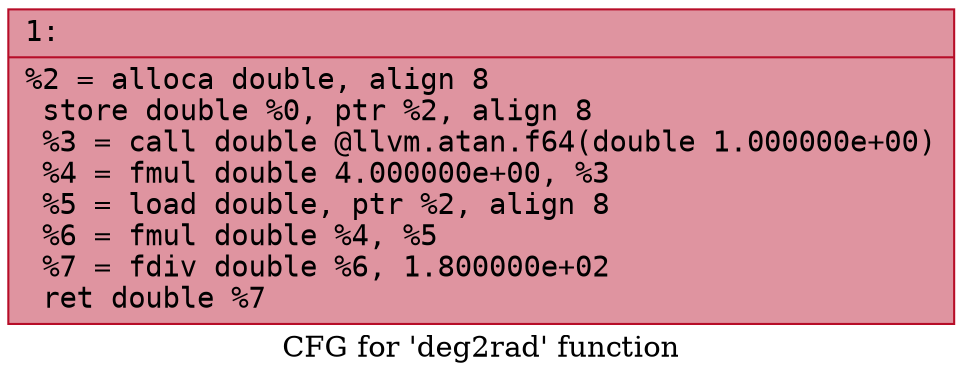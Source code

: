 digraph "CFG for 'deg2rad' function" {
	label="CFG for 'deg2rad' function";

	Node0x6000000d5ef0 [shape=record,color="#b70d28ff", style=filled, fillcolor="#b70d2870" fontname="Courier",label="{1:\l|  %2 = alloca double, align 8\l  store double %0, ptr %2, align 8\l  %3 = call double @llvm.atan.f64(double 1.000000e+00)\l  %4 = fmul double 4.000000e+00, %3\l  %5 = load double, ptr %2, align 8\l  %6 = fmul double %4, %5\l  %7 = fdiv double %6, 1.800000e+02\l  ret double %7\l}"];
}
